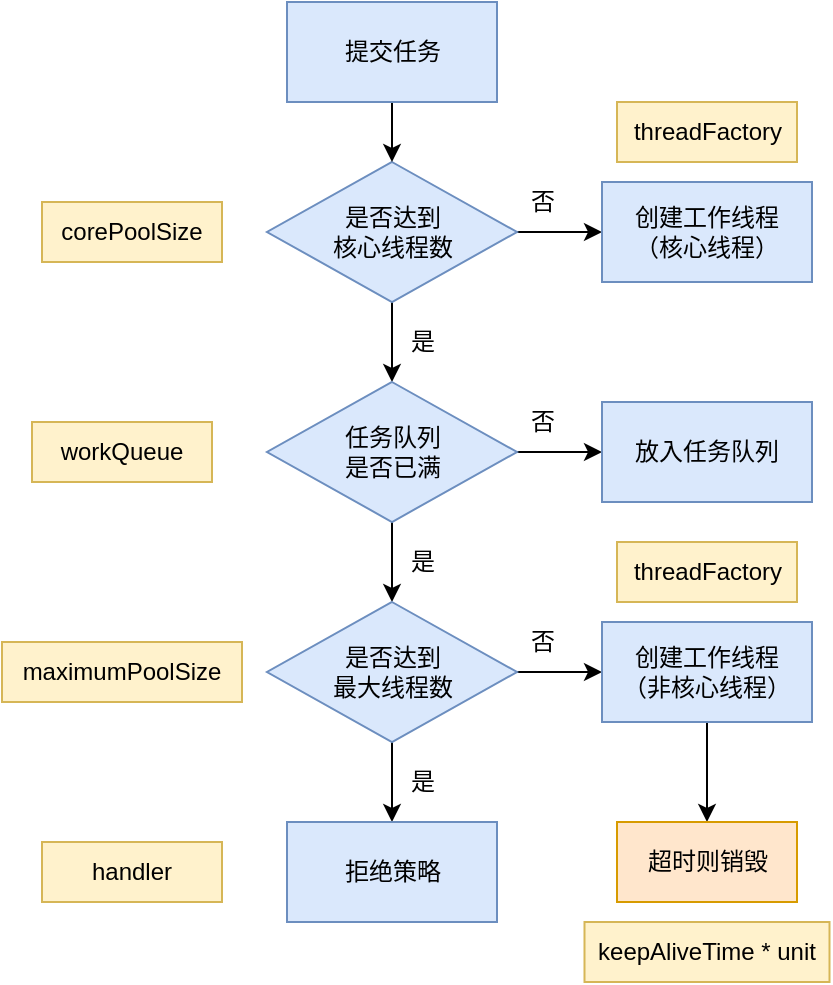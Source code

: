 <mxfile version="15.4.0" type="device"><diagram id="MSESgjv8J3iIBwXPJ6wr" name="第 1 页"><mxGraphModel dx="946" dy="623" grid="1" gridSize="10" guides="1" tooltips="1" connect="1" arrows="1" fold="1" page="1" pageScale="1" pageWidth="827" pageHeight="1169" math="0" shadow="0"><root><mxCell id="0"/><mxCell id="1" parent="0"/><mxCell id="cprxVXQbASx9iZv4Dyne-17" style="edgeStyle=orthogonalEdgeStyle;rounded=0;orthogonalLoop=1;jettySize=auto;html=1;exitX=0.5;exitY=1;exitDx=0;exitDy=0;entryX=0.5;entryY=0;entryDx=0;entryDy=0;" edge="1" parent="1" source="cprxVXQbASx9iZv4Dyne-2" target="cprxVXQbASx9iZv4Dyne-5"><mxGeometry relative="1" as="geometry"/></mxCell><mxCell id="cprxVXQbASx9iZv4Dyne-28" style="edgeStyle=orthogonalEdgeStyle;rounded=0;orthogonalLoop=1;jettySize=auto;html=1;exitX=1;exitY=0.5;exitDx=0;exitDy=0;entryX=0;entryY=0.5;entryDx=0;entryDy=0;" edge="1" parent="1" source="cprxVXQbASx9iZv4Dyne-2" target="cprxVXQbASx9iZv4Dyne-21"><mxGeometry relative="1" as="geometry"/></mxCell><mxCell id="cprxVXQbASx9iZv4Dyne-2" value="是否达到&lt;br&gt;核心线程数" style="rhombus;whiteSpace=wrap;html=1;fillColor=#dae8fc;strokeColor=#6c8ebf;" vertex="1" parent="1"><mxGeometry x="162.5" y="150" width="125" height="70" as="geometry"/></mxCell><mxCell id="cprxVXQbASx9iZv4Dyne-16" style="edgeStyle=orthogonalEdgeStyle;rounded=0;orthogonalLoop=1;jettySize=auto;html=1;exitX=0.5;exitY=1;exitDx=0;exitDy=0;entryX=0.5;entryY=0;entryDx=0;entryDy=0;" edge="1" parent="1" source="cprxVXQbASx9iZv4Dyne-3" target="cprxVXQbASx9iZv4Dyne-2"><mxGeometry relative="1" as="geometry"/></mxCell><mxCell id="cprxVXQbASx9iZv4Dyne-3" value="&lt;span&gt;提交任务&lt;/span&gt;" style="rounded=0;whiteSpace=wrap;html=1;fillColor=#dae8fc;strokeColor=#6c8ebf;" vertex="1" parent="1"><mxGeometry x="172.5" y="70" width="105" height="50" as="geometry"/></mxCell><mxCell id="cprxVXQbASx9iZv4Dyne-18" style="edgeStyle=orthogonalEdgeStyle;rounded=0;orthogonalLoop=1;jettySize=auto;html=1;exitX=0.5;exitY=1;exitDx=0;exitDy=0;entryX=0.5;entryY=0;entryDx=0;entryDy=0;" edge="1" parent="1" source="cprxVXQbASx9iZv4Dyne-5" target="cprxVXQbASx9iZv4Dyne-6"><mxGeometry relative="1" as="geometry"/></mxCell><mxCell id="cprxVXQbASx9iZv4Dyne-27" style="edgeStyle=orthogonalEdgeStyle;rounded=0;orthogonalLoop=1;jettySize=auto;html=1;exitX=1;exitY=0.5;exitDx=0;exitDy=0;entryX=0;entryY=0.5;entryDx=0;entryDy=0;" edge="1" parent="1" source="cprxVXQbASx9iZv4Dyne-5" target="cprxVXQbASx9iZv4Dyne-22"><mxGeometry relative="1" as="geometry"/></mxCell><mxCell id="cprxVXQbASx9iZv4Dyne-5" value="任务队列&lt;br&gt;是否已满" style="rhombus;whiteSpace=wrap;html=1;fillColor=#dae8fc;strokeColor=#6c8ebf;" vertex="1" parent="1"><mxGeometry x="162.5" y="260" width="125" height="70" as="geometry"/></mxCell><mxCell id="cprxVXQbASx9iZv4Dyne-19" style="edgeStyle=orthogonalEdgeStyle;rounded=0;orthogonalLoop=1;jettySize=auto;html=1;exitX=0.5;exitY=1;exitDx=0;exitDy=0;entryX=0.5;entryY=0;entryDx=0;entryDy=0;" edge="1" parent="1" source="cprxVXQbASx9iZv4Dyne-6" target="cprxVXQbASx9iZv4Dyne-7"><mxGeometry relative="1" as="geometry"/></mxCell><mxCell id="cprxVXQbASx9iZv4Dyne-26" style="edgeStyle=orthogonalEdgeStyle;rounded=0;orthogonalLoop=1;jettySize=auto;html=1;exitX=1;exitY=0.5;exitDx=0;exitDy=0;entryX=0;entryY=0.5;entryDx=0;entryDy=0;" edge="1" parent="1" source="cprxVXQbASx9iZv4Dyne-6" target="cprxVXQbASx9iZv4Dyne-23"><mxGeometry relative="1" as="geometry"/></mxCell><mxCell id="cprxVXQbASx9iZv4Dyne-6" value="是否达到&lt;br&gt;最大线程数" style="rhombus;whiteSpace=wrap;html=1;fillColor=#dae8fc;strokeColor=#6c8ebf;" vertex="1" parent="1"><mxGeometry x="162.5" y="370" width="125" height="70" as="geometry"/></mxCell><mxCell id="cprxVXQbASx9iZv4Dyne-7" value="拒绝策略" style="rounded=0;whiteSpace=wrap;html=1;fillColor=#dae8fc;strokeColor=#6c8ebf;" vertex="1" parent="1"><mxGeometry x="172.5" y="480" width="105" height="50" as="geometry"/></mxCell><mxCell id="cprxVXQbASx9iZv4Dyne-12" value="corePoolSize" style="text;html=1;strokeColor=#d6b656;fillColor=#fff2cc;align=center;verticalAlign=middle;whiteSpace=wrap;overflow=hidden;" vertex="1" parent="1"><mxGeometry x="50" y="170" width="90" height="30" as="geometry"/></mxCell><mxCell id="cprxVXQbASx9iZv4Dyne-13" value="maximumPoolSize" style="text;html=1;strokeColor=#d6b656;fillColor=#fff2cc;align=center;verticalAlign=middle;whiteSpace=wrap;overflow=hidden;" vertex="1" parent="1"><mxGeometry x="30" y="390" width="120" height="30" as="geometry"/></mxCell><mxCell id="cprxVXQbASx9iZv4Dyne-14" value="handler" style="text;html=1;strokeColor=#d6b656;fillColor=#fff2cc;align=center;verticalAlign=middle;whiteSpace=wrap;overflow=hidden;" vertex="1" parent="1"><mxGeometry x="50" y="490" width="90" height="30" as="geometry"/></mxCell><mxCell id="cprxVXQbASx9iZv4Dyne-15" value="workQueue" style="text;html=1;strokeColor=#d6b656;fillColor=#fff2cc;align=center;verticalAlign=middle;whiteSpace=wrap;overflow=hidden;" vertex="1" parent="1"><mxGeometry x="45" y="280" width="90" height="30" as="geometry"/></mxCell><mxCell id="cprxVXQbASx9iZv4Dyne-21" value="创建工作线程&lt;br&gt;（核心线程）" style="rounded=0;whiteSpace=wrap;html=1;fillColor=#dae8fc;strokeColor=#6c8ebf;" vertex="1" parent="1"><mxGeometry x="330" y="160" width="105" height="50" as="geometry"/></mxCell><mxCell id="cprxVXQbASx9iZv4Dyne-22" value="放入任务队列" style="rounded=0;whiteSpace=wrap;html=1;fillColor=#dae8fc;strokeColor=#6c8ebf;" vertex="1" parent="1"><mxGeometry x="330" y="270" width="105" height="50" as="geometry"/></mxCell><mxCell id="cprxVXQbASx9iZv4Dyne-25" style="edgeStyle=orthogonalEdgeStyle;rounded=0;orthogonalLoop=1;jettySize=auto;html=1;exitX=0.5;exitY=1;exitDx=0;exitDy=0;entryX=0.5;entryY=0;entryDx=0;entryDy=0;" edge="1" parent="1" source="cprxVXQbASx9iZv4Dyne-23" target="cprxVXQbASx9iZv4Dyne-24"><mxGeometry relative="1" as="geometry"/></mxCell><mxCell id="cprxVXQbASx9iZv4Dyne-23" value="创建工作线程&lt;br&gt;（非核心线程）" style="rounded=0;whiteSpace=wrap;html=1;fillColor=#dae8fc;strokeColor=#6c8ebf;" vertex="1" parent="1"><mxGeometry x="330" y="380" width="105" height="50" as="geometry"/></mxCell><mxCell id="cprxVXQbASx9iZv4Dyne-24" value="超时则销毁" style="rounded=0;whiteSpace=wrap;html=1;fillColor=#ffe6cc;strokeColor=#d79b00;" vertex="1" parent="1"><mxGeometry x="337.5" y="480" width="90" height="40" as="geometry"/></mxCell><mxCell id="cprxVXQbASx9iZv4Dyne-30" value="threadFactory" style="text;html=1;strokeColor=#d6b656;fillColor=#fff2cc;align=center;verticalAlign=middle;whiteSpace=wrap;overflow=hidden;" vertex="1" parent="1"><mxGeometry x="337.5" y="120" width="90" height="30" as="geometry"/></mxCell><mxCell id="cprxVXQbASx9iZv4Dyne-31" value="threadFactory" style="text;html=1;strokeColor=#d6b656;fillColor=#fff2cc;align=center;verticalAlign=middle;whiteSpace=wrap;overflow=hidden;" vertex="1" parent="1"><mxGeometry x="337.5" y="340" width="90" height="30" as="geometry"/></mxCell><mxCell id="cprxVXQbASx9iZv4Dyne-32" value="keepAliveTime * unit" style="text;html=1;strokeColor=#d6b656;fillColor=#fff2cc;align=center;verticalAlign=middle;whiteSpace=wrap;overflow=hidden;" vertex="1" parent="1"><mxGeometry x="321.25" y="530" width="122.5" height="30" as="geometry"/></mxCell><mxCell id="cprxVXQbASx9iZv4Dyne-33" value="否" style="text;html=1;align=center;verticalAlign=middle;resizable=0;points=[];autosize=1;strokeColor=none;fillColor=none;" vertex="1" parent="1"><mxGeometry x="285" y="160" width="30" height="20" as="geometry"/></mxCell><mxCell id="cprxVXQbASx9iZv4Dyne-34" value="否" style="text;html=1;align=center;verticalAlign=middle;resizable=0;points=[];autosize=1;strokeColor=none;fillColor=none;" vertex="1" parent="1"><mxGeometry x="285" y="270" width="30" height="20" as="geometry"/></mxCell><mxCell id="cprxVXQbASx9iZv4Dyne-35" value="否" style="text;html=1;align=center;verticalAlign=middle;resizable=0;points=[];autosize=1;strokeColor=none;fillColor=none;" vertex="1" parent="1"><mxGeometry x="285" y="380" width="30" height="20" as="geometry"/></mxCell><mxCell id="cprxVXQbASx9iZv4Dyne-36" value="是" style="text;html=1;align=center;verticalAlign=middle;resizable=0;points=[];autosize=1;strokeColor=none;fillColor=none;" vertex="1" parent="1"><mxGeometry x="225" y="230" width="30" height="20" as="geometry"/></mxCell><mxCell id="cprxVXQbASx9iZv4Dyne-37" value="是" style="text;html=1;align=center;verticalAlign=middle;resizable=0;points=[];autosize=1;strokeColor=none;fillColor=none;" vertex="1" parent="1"><mxGeometry x="225" y="340" width="30" height="20" as="geometry"/></mxCell><mxCell id="cprxVXQbASx9iZv4Dyne-38" value="是" style="text;html=1;align=center;verticalAlign=middle;resizable=0;points=[];autosize=1;strokeColor=none;fillColor=none;" vertex="1" parent="1"><mxGeometry x="225" y="450" width="30" height="20" as="geometry"/></mxCell></root></mxGraphModel></diagram></mxfile>